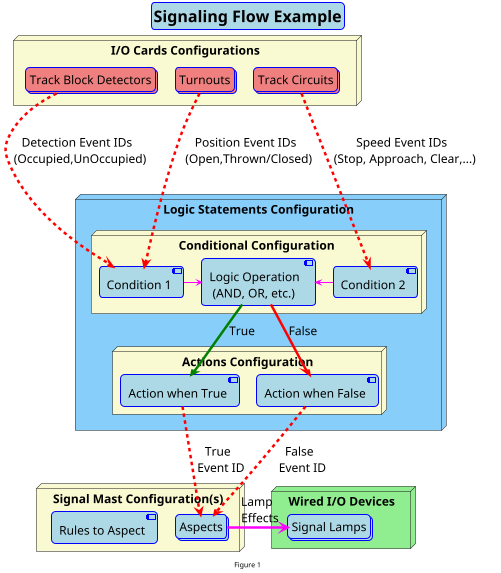 @startuml
' set formatting of Titles and background
skinparam defaultFontSize 24
skinparam BackgroundColor #LightBrown
skinparam titleBorderRoundCorner 15
skinparam titleBorderThickness 2
skinparam titleBorderColor blue
skinparam titleBackgroundColor #LightBlue
skinparam TitleFontSize 32

title Signaling Flow Example
caption Figure 1
scale .5
'scale 1.5 | scale 200 width | scale 100 height | scale [max] 200x100

' Define Components
node "I/O Cards Configurations" as Cards #LightGoldenRodYellow {
collections "Track Block Detectors" as BlockDetection #LightCoral
collections "Turnouts" as Turnouts #LightCoral
collections "Track Circuits" as TrackCircuit #LightCoral
}
node "Logic Statements Configuration" as LogicStatement #LightSkyBlue{
  node "Conditional Configuration" as Conditionals #LightGoldenRodYellow {
    component "Condition 1" as Condition1
    component "Logic Operation \n (AND, OR, etc.)" as Operation
    component "Condition 2" as Condition2
  }
  node "Actions Configuration" as Actions #LightGoldenRodYellow{
    component "Action when True" as ActionTrue
    component "Action when False" as ActionFalse
  }
}
node "Signal Mast Configuration(s)" as Masts #LightGoldenRodYellow {
  component "Rules to Aspect" as Rules
  collections "Aspects" as Aspects
}
node "Wired I/O Devices" as Devices #LightGreen {
  collections "Signal Lamps" as Lamps
}

'Position objects
Cards -[hidden]down- LogicStatement
BlockDetection -[hidden]right--- Turnouts
ActionTrue .[hidden]right. ActionFalse

'Arrows
BlockDetection ..[#ff0000,thickness=5]down.> Condition1 : Detection Event IDs \n (Occupied,UnOccupied)
TrackCircuit ..[#ff0000,thickness=5]down.> Condition2 : Speed Event IDs \n (Stop, Approach, Clear,...)
Turnouts ..[#ff0000,thickness=5]down.> Condition1 : Position Event IDs \n (Open,Thrown/Closed)

Operation -[#008000,thickness=5]down-> ActionTrue : True
Operation -[#FF0000,thickness=5]down-> ActionFalse : False

Condition1 -[#ff00ff,bold]right--> Operation
Operation <--[#ff00ff,bold]right- Condition2
ActionTrue .[#ff0000,thickness=5]down-> Aspects : True \n Event ID
ActionFalse .[#ff0000,thickness=5]down-> Aspects : False \n Event ID

Aspects -[#ff00ff,thickness=5]right--> Lamps: Lamp \n Effects
@enduml

